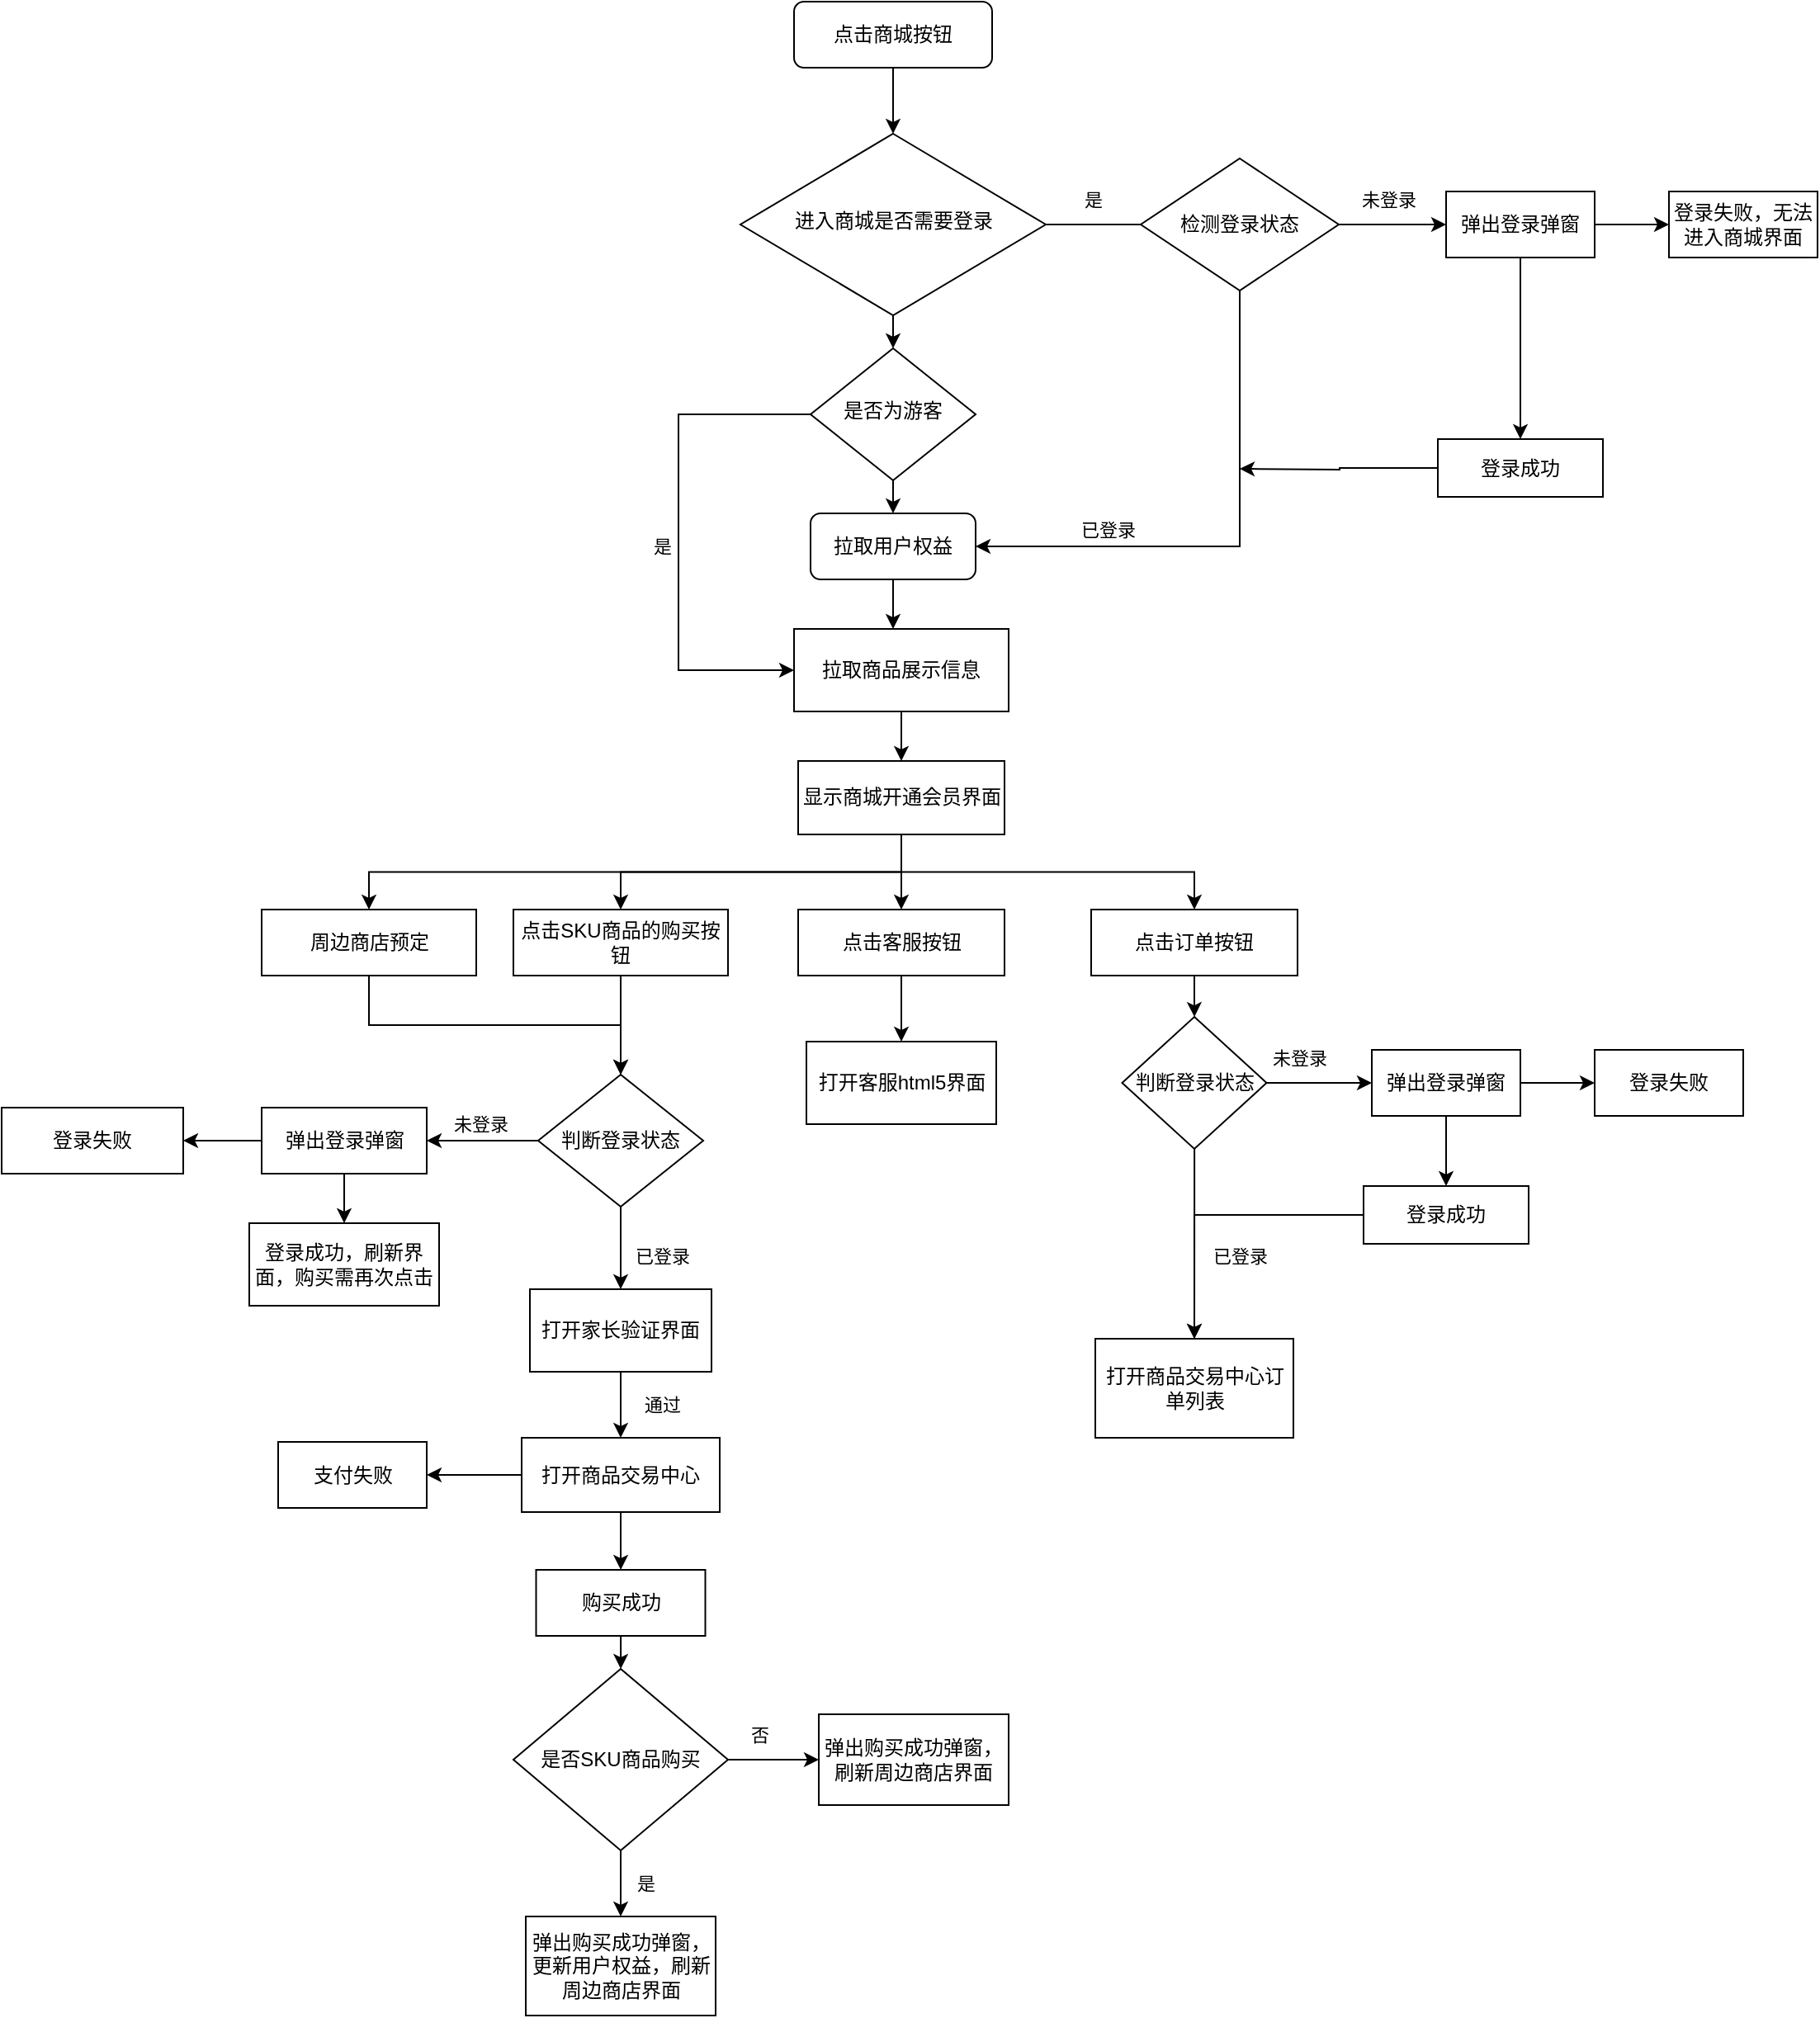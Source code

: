 <mxfile version="14.9.8" type="github"><diagram id="C5RBs43oDa-KdzZeNtuy" name="Page-1"><mxGraphModel dx="1773" dy="575" grid="1" gridSize="10" guides="1" tooltips="1" connect="1" arrows="1" fold="1" page="1" pageScale="1" pageWidth="827" pageHeight="1169" math="0" shadow="0"><root><mxCell id="WIyWlLk6GJQsqaUBKTNV-0"/><mxCell id="WIyWlLk6GJQsqaUBKTNV-1" parent="WIyWlLk6GJQsqaUBKTNV-0"/><mxCell id="yUcs0hcdkxNYvrhnhqyb-32" style="edgeStyle=orthogonalEdgeStyle;rounded=0;orthogonalLoop=1;jettySize=auto;html=1;exitX=0.5;exitY=1;exitDx=0;exitDy=0;entryX=0.5;entryY=0;entryDx=0;entryDy=0;" parent="WIyWlLk6GJQsqaUBKTNV-1" source="WIyWlLk6GJQsqaUBKTNV-3" target="WIyWlLk6GJQsqaUBKTNV-6" edge="1"><mxGeometry relative="1" as="geometry"/></mxCell><mxCell id="WIyWlLk6GJQsqaUBKTNV-3" value="点击商城按钮" style="rounded=1;whiteSpace=wrap;html=1;fontSize=12;glass=0;strokeWidth=1;shadow=0;" parent="WIyWlLk6GJQsqaUBKTNV-1" vertex="1"><mxGeometry x="160" y="80" width="120" height="40" as="geometry"/></mxCell><mxCell id="WIyWlLk6GJQsqaUBKTNV-5" value="是" style="edgeStyle=orthogonalEdgeStyle;rounded=0;html=1;jettySize=auto;orthogonalLoop=1;fontSize=11;endArrow=block;endFill=0;endSize=8;strokeWidth=1;shadow=0;labelBackgroundColor=none;" parent="WIyWlLk6GJQsqaUBKTNV-1" source="WIyWlLk6GJQsqaUBKTNV-6" edge="1"><mxGeometry x="-0.488" y="15" relative="1" as="geometry"><mxPoint x="1" as="offset"/><mxPoint x="420" y="215" as="targetPoint"/></mxGeometry></mxCell><mxCell id="yUcs0hcdkxNYvrhnhqyb-30" style="edgeStyle=orthogonalEdgeStyle;rounded=0;orthogonalLoop=1;jettySize=auto;html=1;exitX=0.5;exitY=1;exitDx=0;exitDy=0;entryX=0.5;entryY=0;entryDx=0;entryDy=0;" parent="WIyWlLk6GJQsqaUBKTNV-1" source="WIyWlLk6GJQsqaUBKTNV-6" target="WIyWlLk6GJQsqaUBKTNV-10" edge="1"><mxGeometry relative="1" as="geometry"/></mxCell><mxCell id="WIyWlLk6GJQsqaUBKTNV-6" value="进入商城是否需要登录" style="rhombus;whiteSpace=wrap;html=1;shadow=0;fontFamily=Helvetica;fontSize=12;align=center;strokeWidth=1;spacing=6;spacingTop=-4;" parent="WIyWlLk6GJQsqaUBKTNV-1" vertex="1"><mxGeometry x="127.5" y="160" width="185" height="110" as="geometry"/></mxCell><mxCell id="yUcs0hcdkxNYvrhnhqyb-8" value="是" style="edgeStyle=orthogonalEdgeStyle;rounded=0;orthogonalLoop=1;jettySize=auto;html=1;entryX=0;entryY=0.5;entryDx=0;entryDy=0;labelBackgroundColor=none;" parent="WIyWlLk6GJQsqaUBKTNV-1" source="WIyWlLk6GJQsqaUBKTNV-10" target="yUcs0hcdkxNYvrhnhqyb-22" edge="1"><mxGeometry x="0.049" y="-10" relative="1" as="geometry"><mxPoint x="100" y="560" as="targetPoint"/><Array as="points"><mxPoint x="90" y="330"/><mxPoint x="90" y="485"/></Array><mxPoint as="offset"/></mxGeometry></mxCell><mxCell id="yUcs0hcdkxNYvrhnhqyb-31" style="edgeStyle=orthogonalEdgeStyle;rounded=0;orthogonalLoop=1;jettySize=auto;html=1;exitX=0.5;exitY=1;exitDx=0;exitDy=0;" parent="WIyWlLk6GJQsqaUBKTNV-1" source="WIyWlLk6GJQsqaUBKTNV-10" edge="1"><mxGeometry relative="1" as="geometry"><mxPoint x="220" y="390" as="targetPoint"/></mxGeometry></mxCell><mxCell id="WIyWlLk6GJQsqaUBKTNV-10" value="是否为游客" style="rhombus;whiteSpace=wrap;html=1;shadow=0;fontFamily=Helvetica;fontSize=12;align=center;strokeWidth=1;spacing=6;spacingTop=-4;" parent="WIyWlLk6GJQsqaUBKTNV-1" vertex="1"><mxGeometry x="170" y="290" width="100" height="80" as="geometry"/></mxCell><mxCell id="yUcs0hcdkxNYvrhnhqyb-28" style="edgeStyle=orthogonalEdgeStyle;rounded=0;orthogonalLoop=1;jettySize=auto;html=1;exitX=0.5;exitY=1;exitDx=0;exitDy=0;" parent="WIyWlLk6GJQsqaUBKTNV-1" source="WIyWlLk6GJQsqaUBKTNV-11" edge="1"><mxGeometry relative="1" as="geometry"><mxPoint x="220" y="460" as="targetPoint"/><Array as="points"><mxPoint x="220" y="450"/><mxPoint x="220" y="450"/></Array></mxGeometry></mxCell><mxCell id="WIyWlLk6GJQsqaUBKTNV-11" value="拉取用户权益" style="rounded=1;whiteSpace=wrap;html=1;fontSize=12;glass=0;strokeWidth=1;shadow=0;" parent="WIyWlLk6GJQsqaUBKTNV-1" vertex="1"><mxGeometry x="170" y="390" width="100" height="40" as="geometry"/></mxCell><mxCell id="yUcs0hcdkxNYvrhnhqyb-11" value="" style="edgeStyle=orthogonalEdgeStyle;rounded=0;orthogonalLoop=1;jettySize=auto;html=1;" parent="WIyWlLk6GJQsqaUBKTNV-1" source="yUcs0hcdkxNYvrhnhqyb-1" target="yUcs0hcdkxNYvrhnhqyb-10" edge="1"><mxGeometry relative="1" as="geometry"/></mxCell><mxCell id="yUcs0hcdkxNYvrhnhqyb-13" value="" style="edgeStyle=orthogonalEdgeStyle;rounded=0;orthogonalLoop=1;jettySize=auto;html=1;" parent="WIyWlLk6GJQsqaUBKTNV-1" source="yUcs0hcdkxNYvrhnhqyb-1" target="yUcs0hcdkxNYvrhnhqyb-12" edge="1"><mxGeometry relative="1" as="geometry"/></mxCell><mxCell id="yUcs0hcdkxNYvrhnhqyb-1" value="弹出登录弹窗" style="whiteSpace=wrap;html=1;" parent="WIyWlLk6GJQsqaUBKTNV-1" vertex="1"><mxGeometry x="555" y="195" width="90" height="40" as="geometry"/></mxCell><mxCell id="yUcs0hcdkxNYvrhnhqyb-5" value="已登录" style="edgeStyle=orthogonalEdgeStyle;rounded=0;orthogonalLoop=1;jettySize=auto;html=1;exitX=0.5;exitY=1;exitDx=0;exitDy=0;entryX=1;entryY=0.5;entryDx=0;entryDy=0;labelBackgroundColor=none;" parent="WIyWlLk6GJQsqaUBKTNV-1" source="yUcs0hcdkxNYvrhnhqyb-3" target="WIyWlLk6GJQsqaUBKTNV-11" edge="1"><mxGeometry x="0.492" y="-10" relative="1" as="geometry"><mxPoint x="280" y="450" as="targetPoint"/><Array as="points"><mxPoint x="430" y="410"/></Array><mxPoint as="offset"/></mxGeometry></mxCell><mxCell id="yUcs0hcdkxNYvrhnhqyb-132" value="未登录" style="edgeStyle=orthogonalEdgeStyle;rounded=0;orthogonalLoop=1;jettySize=auto;html=1;labelBackgroundColor=none;" parent="WIyWlLk6GJQsqaUBKTNV-1" source="yUcs0hcdkxNYvrhnhqyb-3" target="yUcs0hcdkxNYvrhnhqyb-1" edge="1"><mxGeometry x="-0.077" y="15" relative="1" as="geometry"><mxPoint as="offset"/></mxGeometry></mxCell><mxCell id="yUcs0hcdkxNYvrhnhqyb-3" value="检测登录状态" style="rhombus;whiteSpace=wrap;html=1;" parent="WIyWlLk6GJQsqaUBKTNV-1" vertex="1"><mxGeometry x="370" y="175" width="120" height="80" as="geometry"/></mxCell><mxCell id="yUcs0hcdkxNYvrhnhqyb-26" style="edgeStyle=orthogonalEdgeStyle;rounded=0;orthogonalLoop=1;jettySize=auto;html=1;exitX=0;exitY=0.5;exitDx=0;exitDy=0;" parent="WIyWlLk6GJQsqaUBKTNV-1" source="yUcs0hcdkxNYvrhnhqyb-10" edge="1"><mxGeometry relative="1" as="geometry"><mxPoint x="430" y="363" as="targetPoint"/></mxGeometry></mxCell><mxCell id="yUcs0hcdkxNYvrhnhqyb-10" value="登录成功" style="whiteSpace=wrap;html=1;" parent="WIyWlLk6GJQsqaUBKTNV-1" vertex="1"><mxGeometry x="550" y="345" width="100" height="35" as="geometry"/></mxCell><mxCell id="yUcs0hcdkxNYvrhnhqyb-12" value="登录失败，无法进入商城界面" style="whiteSpace=wrap;html=1;" parent="WIyWlLk6GJQsqaUBKTNV-1" vertex="1"><mxGeometry x="690" y="195" width="90" height="40" as="geometry"/></mxCell><mxCell id="yUcs0hcdkxNYvrhnhqyb-75" value="" style="edgeStyle=orthogonalEdgeStyle;rounded=0;orthogonalLoop=1;jettySize=auto;html=1;" parent="WIyWlLk6GJQsqaUBKTNV-1" source="yUcs0hcdkxNYvrhnhqyb-22" target="yUcs0hcdkxNYvrhnhqyb-70" edge="1"><mxGeometry relative="1" as="geometry"/></mxCell><mxCell id="yUcs0hcdkxNYvrhnhqyb-22" value="拉取商品展示信息" style="whiteSpace=wrap;html=1;" parent="WIyWlLk6GJQsqaUBKTNV-1" vertex="1"><mxGeometry x="160" y="460" width="130" height="50" as="geometry"/></mxCell><mxCell id="yUcs0hcdkxNYvrhnhqyb-78" value="" style="edgeStyle=orthogonalEdgeStyle;rounded=0;orthogonalLoop=1;jettySize=auto;html=1;" parent="WIyWlLk6GJQsqaUBKTNV-1" source="yUcs0hcdkxNYvrhnhqyb-33" target="yUcs0hcdkxNYvrhnhqyb-49" edge="1"><mxGeometry relative="1" as="geometry"/></mxCell><mxCell id="yUcs0hcdkxNYvrhnhqyb-33" value="点击SKU商品的购买按钮" style="whiteSpace=wrap;html=1;" parent="WIyWlLk6GJQsqaUBKTNV-1" vertex="1"><mxGeometry x="-10" y="630" width="130" height="40" as="geometry"/></mxCell><mxCell id="yUcs0hcdkxNYvrhnhqyb-54" value="已登录" style="edgeStyle=orthogonalEdgeStyle;rounded=0;orthogonalLoop=1;jettySize=auto;html=1;labelBackgroundColor=none;verticalAlign=middle;" parent="WIyWlLk6GJQsqaUBKTNV-1" source="yUcs0hcdkxNYvrhnhqyb-49" target="yUcs0hcdkxNYvrhnhqyb-53" edge="1"><mxGeometry x="0.2" y="25" relative="1" as="geometry"><Array as="points"><mxPoint x="55" y="870"/><mxPoint x="55" y="870"/></Array><mxPoint as="offset"/></mxGeometry></mxCell><mxCell id="yUcs0hcdkxNYvrhnhqyb-87" value="未登录" style="edgeStyle=orthogonalEdgeStyle;rounded=0;orthogonalLoop=1;jettySize=auto;html=1;labelBackgroundColor=none;" parent="WIyWlLk6GJQsqaUBKTNV-1" source="yUcs0hcdkxNYvrhnhqyb-49" target="yUcs0hcdkxNYvrhnhqyb-83" edge="1"><mxGeometry x="0.037" y="-10" relative="1" as="geometry"><mxPoint as="offset"/></mxGeometry></mxCell><mxCell id="yUcs0hcdkxNYvrhnhqyb-49" value="判断登录状态" style="rhombus;whiteSpace=wrap;html=1;" parent="WIyWlLk6GJQsqaUBKTNV-1" vertex="1"><mxGeometry x="5" y="730" width="100" height="80" as="geometry"/></mxCell><mxCell id="yUcs0hcdkxNYvrhnhqyb-60" value="通过" style="edgeStyle=orthogonalEdgeStyle;rounded=0;orthogonalLoop=1;jettySize=auto;html=1;labelBackgroundColor=none;" parent="WIyWlLk6GJQsqaUBKTNV-1" source="yUcs0hcdkxNYvrhnhqyb-53" target="yUcs0hcdkxNYvrhnhqyb-59" edge="1"><mxGeometry y="25" relative="1" as="geometry"><mxPoint as="offset"/></mxGeometry></mxCell><mxCell id="yUcs0hcdkxNYvrhnhqyb-53" value="打开家长验证界面" style="whiteSpace=wrap;html=1;" parent="WIyWlLk6GJQsqaUBKTNV-1" vertex="1"><mxGeometry y="860" width="110" height="50" as="geometry"/></mxCell><mxCell id="yUcs0hcdkxNYvrhnhqyb-66" value="" style="edgeStyle=orthogonalEdgeStyle;rounded=0;orthogonalLoop=1;jettySize=auto;html=1;" parent="WIyWlLk6GJQsqaUBKTNV-1" source="yUcs0hcdkxNYvrhnhqyb-59" target="yUcs0hcdkxNYvrhnhqyb-65" edge="1"><mxGeometry relative="1" as="geometry"/></mxCell><mxCell id="yUcs0hcdkxNYvrhnhqyb-96" value="" style="edgeStyle=orthogonalEdgeStyle;rounded=0;orthogonalLoop=1;jettySize=auto;html=1;" parent="WIyWlLk6GJQsqaUBKTNV-1" source="yUcs0hcdkxNYvrhnhqyb-59" target="yUcs0hcdkxNYvrhnhqyb-63" edge="1"><mxGeometry relative="1" as="geometry"/></mxCell><mxCell id="yUcs0hcdkxNYvrhnhqyb-59" value="打开商品交易中心" style="whiteSpace=wrap;html=1;" parent="WIyWlLk6GJQsqaUBKTNV-1" vertex="1"><mxGeometry x="-5" y="950" width="120" height="45" as="geometry"/></mxCell><mxCell id="yUcs0hcdkxNYvrhnhqyb-65" value="支付失败" style="whiteSpace=wrap;html=1;" parent="WIyWlLk6GJQsqaUBKTNV-1" vertex="1"><mxGeometry x="-152.5" y="952.5" width="90" height="40" as="geometry"/></mxCell><mxCell id="yUcs0hcdkxNYvrhnhqyb-74" style="edgeStyle=orthogonalEdgeStyle;rounded=0;orthogonalLoop=1;jettySize=auto;html=1;exitX=0.5;exitY=1;exitDx=0;exitDy=0;entryX=0.5;entryY=0;entryDx=0;entryDy=0;" parent="WIyWlLk6GJQsqaUBKTNV-1" source="yUcs0hcdkxNYvrhnhqyb-70" target="yUcs0hcdkxNYvrhnhqyb-33" edge="1"><mxGeometry relative="1" as="geometry"/></mxCell><mxCell id="yUcs0hcdkxNYvrhnhqyb-93" value="" style="edgeStyle=orthogonalEdgeStyle;rounded=0;orthogonalLoop=1;jettySize=auto;html=1;" parent="WIyWlLk6GJQsqaUBKTNV-1" source="yUcs0hcdkxNYvrhnhqyb-70" target="yUcs0hcdkxNYvrhnhqyb-92" edge="1"><mxGeometry relative="1" as="geometry"/></mxCell><mxCell id="yUcs0hcdkxNYvrhnhqyb-70" value="&lt;span&gt;显示商城开通会员界面&lt;/span&gt;" style="whiteSpace=wrap;html=1;" parent="WIyWlLk6GJQsqaUBKTNV-1" vertex="1"><mxGeometry x="162.5" y="540" width="125" height="44.5" as="geometry"/></mxCell><mxCell id="yUcs0hcdkxNYvrhnhqyb-88" value="" style="edgeStyle=orthogonalEdgeStyle;rounded=0;orthogonalLoop=1;jettySize=auto;html=1;" parent="WIyWlLk6GJQsqaUBKTNV-1" source="yUcs0hcdkxNYvrhnhqyb-83" target="yUcs0hcdkxNYvrhnhqyb-85" edge="1"><mxGeometry relative="1" as="geometry"/></mxCell><mxCell id="yUcs0hcdkxNYvrhnhqyb-90" value="" style="edgeStyle=orthogonalEdgeStyle;rounded=0;orthogonalLoop=1;jettySize=auto;html=1;" parent="WIyWlLk6GJQsqaUBKTNV-1" source="yUcs0hcdkxNYvrhnhqyb-83" target="yUcs0hcdkxNYvrhnhqyb-86" edge="1"><mxGeometry relative="1" as="geometry"/></mxCell><mxCell id="yUcs0hcdkxNYvrhnhqyb-83" value="弹出登录弹窗" style="whiteSpace=wrap;html=1;" parent="WIyWlLk6GJQsqaUBKTNV-1" vertex="1"><mxGeometry x="-162.5" y="750" width="100" height="40" as="geometry"/></mxCell><mxCell id="yUcs0hcdkxNYvrhnhqyb-85" value="登录失败" style="whiteSpace=wrap;html=1;" parent="WIyWlLk6GJQsqaUBKTNV-1" vertex="1"><mxGeometry x="-320" y="750" width="110" height="40" as="geometry"/></mxCell><mxCell id="yUcs0hcdkxNYvrhnhqyb-86" value="登录成功，刷新界面，购买需再次点击" style="whiteSpace=wrap;html=1;" parent="WIyWlLk6GJQsqaUBKTNV-1" vertex="1"><mxGeometry x="-170" y="820" width="115" height="50" as="geometry"/></mxCell><mxCell id="yUcs0hcdkxNYvrhnhqyb-98" value="" style="edgeStyle=orthogonalEdgeStyle;rounded=0;orthogonalLoop=1;jettySize=auto;html=1;" parent="WIyWlLk6GJQsqaUBKTNV-1" source="yUcs0hcdkxNYvrhnhqyb-92" target="yUcs0hcdkxNYvrhnhqyb-97" edge="1"><mxGeometry relative="1" as="geometry"/></mxCell><mxCell id="yUcs0hcdkxNYvrhnhqyb-92" value="点击客服按钮" style="whiteSpace=wrap;html=1;" parent="WIyWlLk6GJQsqaUBKTNV-1" vertex="1"><mxGeometry x="162.5" y="630" width="125" height="40" as="geometry"/></mxCell><mxCell id="yUcs0hcdkxNYvrhnhqyb-124" value="" style="edgeStyle=orthogonalEdgeStyle;rounded=0;orthogonalLoop=1;jettySize=auto;html=1;" parent="WIyWlLk6GJQsqaUBKTNV-1" source="yUcs0hcdkxNYvrhnhqyb-63" target="yUcs0hcdkxNYvrhnhqyb-123" edge="1"><mxGeometry relative="1" as="geometry"/></mxCell><mxCell id="yUcs0hcdkxNYvrhnhqyb-63" value="购买成功" style="whiteSpace=wrap;html=1;" parent="WIyWlLk6GJQsqaUBKTNV-1" vertex="1"><mxGeometry x="3.75" y="1030" width="102.5" height="40" as="geometry"/></mxCell><mxCell id="yUcs0hcdkxNYvrhnhqyb-97" value="打开客服html5界面" style="whiteSpace=wrap;html=1;" parent="WIyWlLk6GJQsqaUBKTNV-1" vertex="1"><mxGeometry x="167.5" y="710" width="115" height="50" as="geometry"/></mxCell><mxCell id="yUcs0hcdkxNYvrhnhqyb-112" value="" style="edgeStyle=orthogonalEdgeStyle;rounded=0;orthogonalLoop=1;jettySize=auto;html=1;" parent="WIyWlLk6GJQsqaUBKTNV-1" source="yUcs0hcdkxNYvrhnhqyb-99" target="yUcs0hcdkxNYvrhnhqyb-110" edge="1"><mxGeometry relative="1" as="geometry"/></mxCell><mxCell id="yUcs0hcdkxNYvrhnhqyb-99" value="点击订单按钮" style="whiteSpace=wrap;html=1;" parent="WIyWlLk6GJQsqaUBKTNV-1" vertex="1"><mxGeometry x="340" y="630" width="125" height="40" as="geometry"/></mxCell><mxCell id="yUcs0hcdkxNYvrhnhqyb-102" value="" style="edgeStyle=orthogonalEdgeStyle;rounded=0;orthogonalLoop=1;jettySize=auto;html=1;" parent="WIyWlLk6GJQsqaUBKTNV-1" source="yUcs0hcdkxNYvrhnhqyb-104" target="yUcs0hcdkxNYvrhnhqyb-105" edge="1"><mxGeometry relative="1" as="geometry"/></mxCell><mxCell id="yUcs0hcdkxNYvrhnhqyb-103" value="" style="edgeStyle=orthogonalEdgeStyle;rounded=0;orthogonalLoop=1;jettySize=auto;html=1;" parent="WIyWlLk6GJQsqaUBKTNV-1" source="yUcs0hcdkxNYvrhnhqyb-104" edge="1"><mxGeometry relative="1" as="geometry"><mxPoint x="645" y="735" as="targetPoint"/></mxGeometry></mxCell><mxCell id="yUcs0hcdkxNYvrhnhqyb-104" value="弹出登录弹窗" style="whiteSpace=wrap;html=1;" parent="WIyWlLk6GJQsqaUBKTNV-1" vertex="1"><mxGeometry x="510" y="715" width="90" height="40" as="geometry"/></mxCell><mxCell id="yUcs0hcdkxNYvrhnhqyb-117" value="" style="edgeStyle=orthogonalEdgeStyle;rounded=0;orthogonalLoop=1;jettySize=auto;html=1;" parent="WIyWlLk6GJQsqaUBKTNV-1" source="yUcs0hcdkxNYvrhnhqyb-105" target="yUcs0hcdkxNYvrhnhqyb-115" edge="1"><mxGeometry relative="1" as="geometry"/></mxCell><mxCell id="yUcs0hcdkxNYvrhnhqyb-105" value="登录成功" style="whiteSpace=wrap;html=1;" parent="WIyWlLk6GJQsqaUBKTNV-1" vertex="1"><mxGeometry x="505" y="797.5" width="100" height="35" as="geometry"/></mxCell><mxCell id="yUcs0hcdkxNYvrhnhqyb-106" value="登录失败" style="whiteSpace=wrap;html=1;" parent="WIyWlLk6GJQsqaUBKTNV-1" vertex="1"><mxGeometry x="645" y="715" width="90" height="40" as="geometry"/></mxCell><mxCell id="yUcs0hcdkxNYvrhnhqyb-113" value="" style="edgeStyle=orthogonalEdgeStyle;rounded=0;orthogonalLoop=1;jettySize=auto;html=1;" parent="WIyWlLk6GJQsqaUBKTNV-1" source="yUcs0hcdkxNYvrhnhqyb-110" target="yUcs0hcdkxNYvrhnhqyb-104" edge="1"><mxGeometry relative="1" as="geometry"/></mxCell><mxCell id="yUcs0hcdkxNYvrhnhqyb-114" value="未登录" style="edgeLabel;html=1;align=center;verticalAlign=middle;resizable=0;points=[];labelBackgroundColor=none;" parent="yUcs0hcdkxNYvrhnhqyb-113" vertex="1" connectable="0"><mxGeometry x="-0.344" relative="1" as="geometry"><mxPoint x="-2" y="-15" as="offset"/></mxGeometry></mxCell><mxCell id="yUcs0hcdkxNYvrhnhqyb-116" value="已登录" style="edgeStyle=orthogonalEdgeStyle;rounded=0;orthogonalLoop=1;jettySize=auto;html=1;labelBackgroundColor=none;verticalAlign=middle;" parent="WIyWlLk6GJQsqaUBKTNV-1" source="yUcs0hcdkxNYvrhnhqyb-110" target="yUcs0hcdkxNYvrhnhqyb-115" edge="1"><mxGeometry x="0.133" y="28" relative="1" as="geometry"><mxPoint x="-1" as="offset"/></mxGeometry></mxCell><mxCell id="yUcs0hcdkxNYvrhnhqyb-110" value="判断登录状态" style="rhombus;whiteSpace=wrap;html=1;" parent="WIyWlLk6GJQsqaUBKTNV-1" vertex="1"><mxGeometry x="358.75" y="695" width="87.5" height="80" as="geometry"/></mxCell><mxCell id="yUcs0hcdkxNYvrhnhqyb-111" style="edgeStyle=orthogonalEdgeStyle;rounded=0;orthogonalLoop=1;jettySize=auto;html=1;exitX=0.5;exitY=1;exitDx=0;exitDy=0;entryX=0.5;entryY=0;entryDx=0;entryDy=0;" parent="WIyWlLk6GJQsqaUBKTNV-1" source="yUcs0hcdkxNYvrhnhqyb-70" target="yUcs0hcdkxNYvrhnhqyb-99" edge="1"><mxGeometry relative="1" as="geometry"><mxPoint x="235" y="594.5" as="sourcePoint"/><mxPoint x="65" y="640" as="targetPoint"/></mxGeometry></mxCell><mxCell id="yUcs0hcdkxNYvrhnhqyb-115" value="打开商品交易中心订单列表" style="whiteSpace=wrap;html=1;" parent="WIyWlLk6GJQsqaUBKTNV-1" vertex="1"><mxGeometry x="342.5" y="890" width="120" height="60" as="geometry"/></mxCell><mxCell id="yUcs0hcdkxNYvrhnhqyb-122" style="edgeStyle=orthogonalEdgeStyle;rounded=0;orthogonalLoop=1;jettySize=auto;html=1;exitX=0.5;exitY=1;exitDx=0;exitDy=0;entryX=0.5;entryY=0;entryDx=0;entryDy=0;" parent="WIyWlLk6GJQsqaUBKTNV-1" source="yUcs0hcdkxNYvrhnhqyb-118" target="yUcs0hcdkxNYvrhnhqyb-49" edge="1"><mxGeometry relative="1" as="geometry"/></mxCell><mxCell id="yUcs0hcdkxNYvrhnhqyb-118" value="周边商店预定" style="whiteSpace=wrap;html=1;" parent="WIyWlLk6GJQsqaUBKTNV-1" vertex="1"><mxGeometry x="-162.5" y="630" width="130" height="40" as="geometry"/></mxCell><mxCell id="yUcs0hcdkxNYvrhnhqyb-119" style="edgeStyle=orthogonalEdgeStyle;rounded=0;orthogonalLoop=1;jettySize=auto;html=1;entryX=0.5;entryY=0;entryDx=0;entryDy=0;exitX=0.5;exitY=1;exitDx=0;exitDy=0;" parent="WIyWlLk6GJQsqaUBKTNV-1" source="yUcs0hcdkxNYvrhnhqyb-70" target="yUcs0hcdkxNYvrhnhqyb-118" edge="1"><mxGeometry relative="1" as="geometry"><mxPoint x="230" y="595" as="sourcePoint"/><mxPoint x="65" y="640" as="targetPoint"/></mxGeometry></mxCell><mxCell id="yUcs0hcdkxNYvrhnhqyb-126" value="" style="edgeStyle=orthogonalEdgeStyle;rounded=0;orthogonalLoop=1;jettySize=auto;html=1;" parent="WIyWlLk6GJQsqaUBKTNV-1" source="yUcs0hcdkxNYvrhnhqyb-123" target="yUcs0hcdkxNYvrhnhqyb-125" edge="1"><mxGeometry relative="1" as="geometry"/></mxCell><mxCell id="yUcs0hcdkxNYvrhnhqyb-127" value="否" style="edgeLabel;html=1;align=center;verticalAlign=middle;resizable=0;points=[];labelBackgroundColor=none;" parent="yUcs0hcdkxNYvrhnhqyb-126" vertex="1" connectable="0"><mxGeometry x="-0.318" y="3" relative="1" as="geometry"><mxPoint y="-12" as="offset"/></mxGeometry></mxCell><mxCell id="yUcs0hcdkxNYvrhnhqyb-131" value="是" style="edgeStyle=orthogonalEdgeStyle;rounded=0;orthogonalLoop=1;jettySize=auto;html=1;labelBackgroundColor=none;" parent="WIyWlLk6GJQsqaUBKTNV-1" source="yUcs0hcdkxNYvrhnhqyb-123" target="yUcs0hcdkxNYvrhnhqyb-128" edge="1"><mxGeometry y="15" relative="1" as="geometry"><mxPoint as="offset"/></mxGeometry></mxCell><mxCell id="yUcs0hcdkxNYvrhnhqyb-123" value="是否SKU商品购买" style="rhombus;whiteSpace=wrap;html=1;" parent="WIyWlLk6GJQsqaUBKTNV-1" vertex="1"><mxGeometry x="-10" y="1090" width="130" height="110" as="geometry"/></mxCell><mxCell id="yUcs0hcdkxNYvrhnhqyb-125" value="弹出购买成功弹窗，刷新周边商店界面" style="whiteSpace=wrap;html=1;" parent="WIyWlLk6GJQsqaUBKTNV-1" vertex="1"><mxGeometry x="175" y="1117.5" width="115" height="55" as="geometry"/></mxCell><mxCell id="yUcs0hcdkxNYvrhnhqyb-128" value="弹出购买成功弹窗，更新用户权益，刷新周边商店界面" style="whiteSpace=wrap;html=1;" parent="WIyWlLk6GJQsqaUBKTNV-1" vertex="1"><mxGeometry x="-2.5" y="1240" width="115" height="60" as="geometry"/></mxCell></root></mxGraphModel></diagram></mxfile>